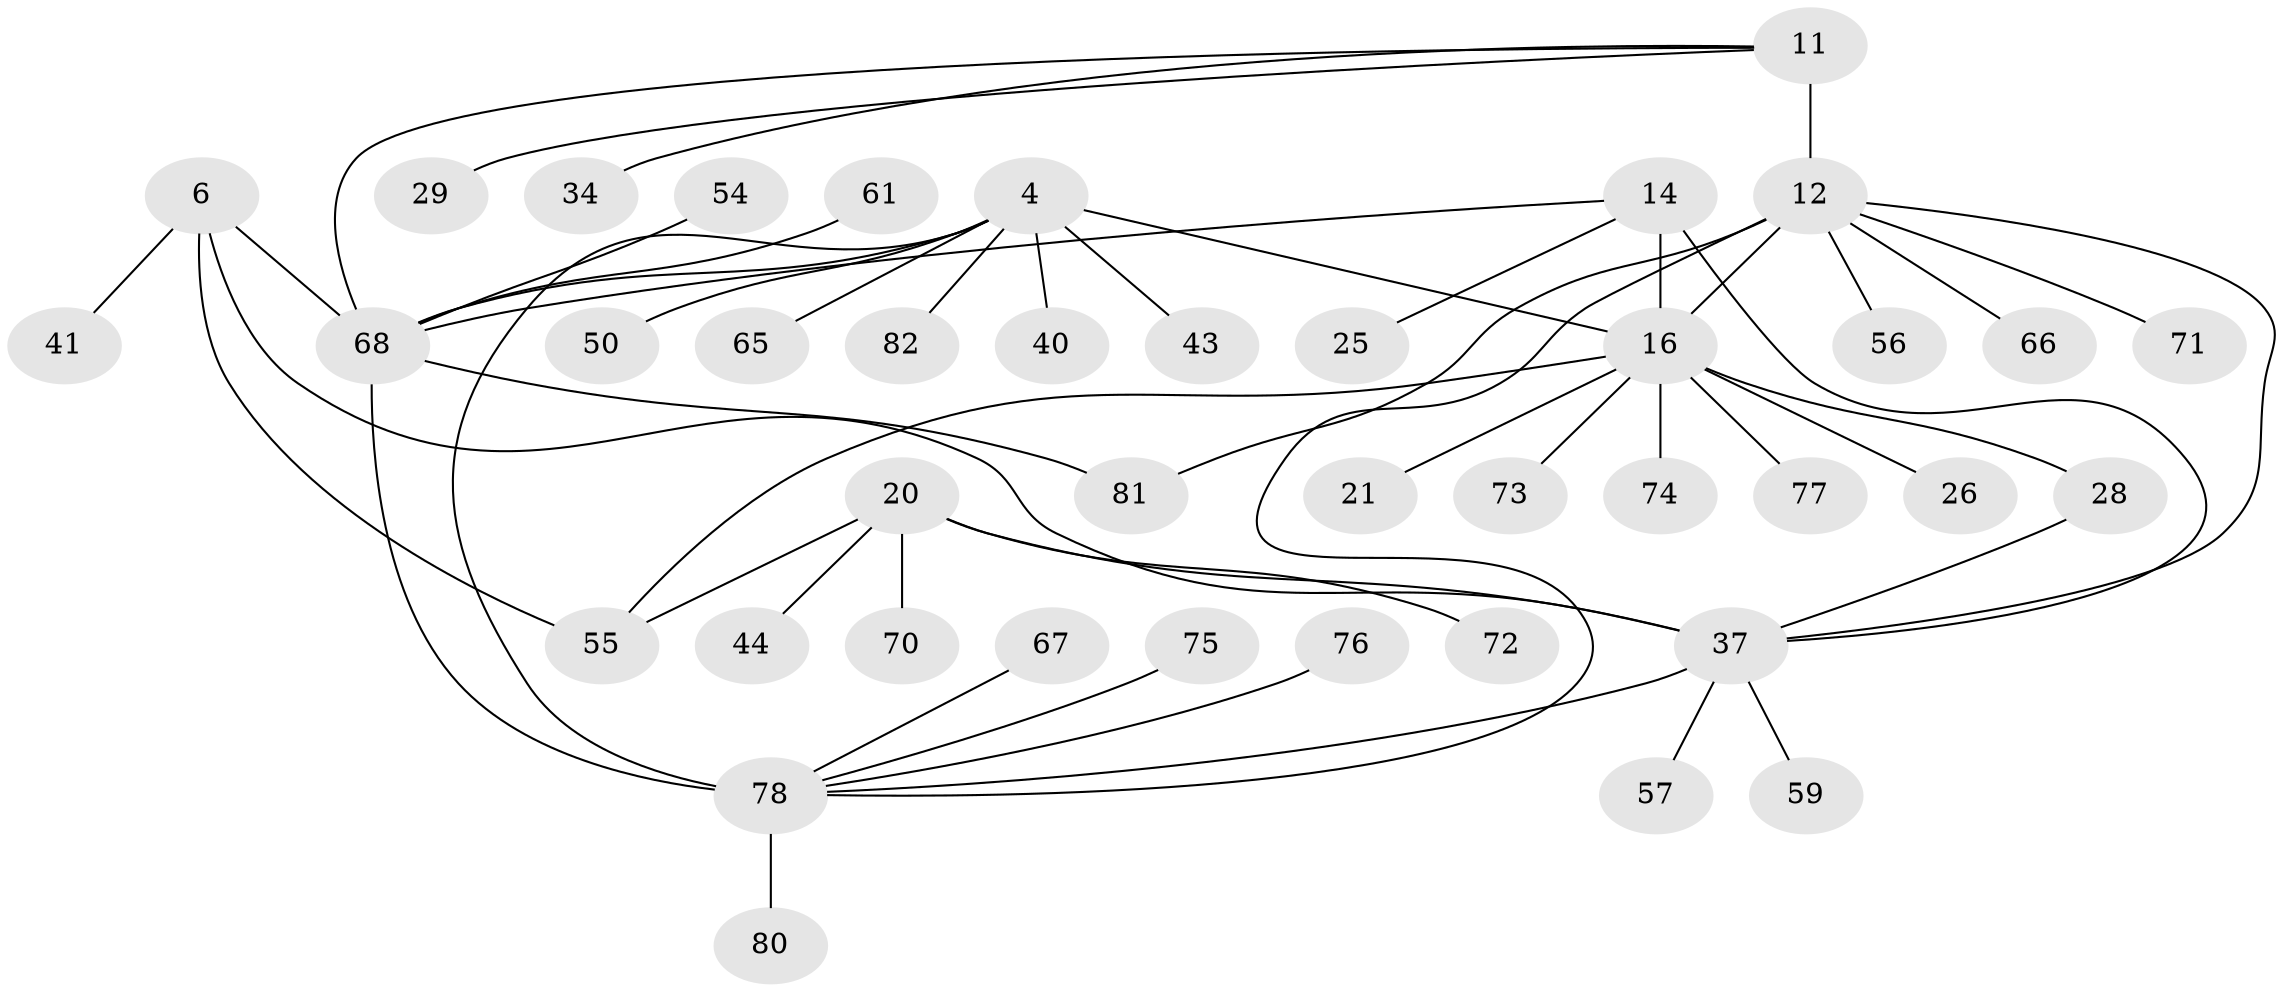 // original degree distribution, {9: 0.024390243902439025, 8: 0.012195121951219513, 6: 0.024390243902439025, 7: 0.06097560975609756, 4: 0.04878048780487805, 5: 0.07317073170731707, 12: 0.012195121951219513, 1: 0.4878048780487805, 2: 0.21951219512195122, 3: 0.036585365853658534}
// Generated by graph-tools (version 1.1) at 2025/54/03/09/25 04:54:47]
// undirected, 41 vertices, 51 edges
graph export_dot {
graph [start="1"]
  node [color=gray90,style=filled];
  4 [super="+3"];
  6 [super="+5"];
  11 [super="+10"];
  12 [super="+9"];
  14 [super="+13"];
  16 [super="+15"];
  20 [super="+18"];
  21;
  25;
  26;
  28;
  29;
  34;
  37 [super="+19"];
  40;
  41 [super="+36"];
  43;
  44;
  50;
  54;
  55 [super="+23+27"];
  56 [super="+22"];
  57 [super="+31"];
  59;
  61 [super="+53"];
  65;
  66 [super="+33"];
  67;
  68 [super="+35+47+49"];
  70;
  71 [super="+30"];
  72;
  73 [super="+39"];
  74 [super="+58+62"];
  75 [super="+48"];
  76 [super="+69"];
  77 [super="+60"];
  78 [super="+64+45+52"];
  80;
  81 [super="+51+63"];
  82 [super="+79"];
  4 -- 40;
  4 -- 43;
  4 -- 50;
  4 -- 65;
  4 -- 16;
  4 -- 82;
  4 -- 68;
  4 -- 78 [weight=4];
  6 -- 41;
  6 -- 68 [weight=4];
  6 -- 55;
  6 -- 37;
  11 -- 12 [weight=4];
  11 -- 29;
  11 -- 34;
  11 -- 68;
  12 -- 16;
  12 -- 56;
  12 -- 71;
  12 -- 81;
  12 -- 66;
  12 -- 78;
  12 -- 37;
  14 -- 16 [weight=4];
  14 -- 25;
  14 -- 68;
  14 -- 37;
  16 -- 21;
  16 -- 55 [weight=2];
  16 -- 26;
  16 -- 28;
  16 -- 74;
  16 -- 73;
  16 -- 77;
  20 -- 44;
  20 -- 70;
  20 -- 72;
  20 -- 55;
  20 -- 37 [weight=4];
  28 -- 37;
  37 -- 78;
  37 -- 57;
  37 -- 59;
  54 -- 68;
  61 -- 68;
  67 -- 78;
  68 -- 78;
  68 -- 81;
  75 -- 78;
  76 -- 78;
  78 -- 80;
}
